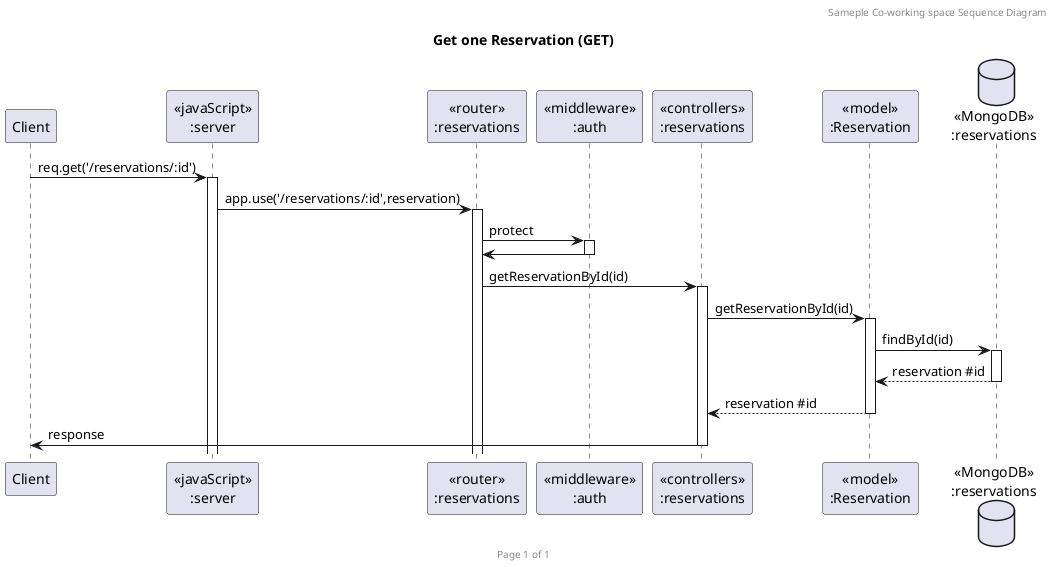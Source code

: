 @startuml Get one Reservation (GET)

header Sameple Co-working space Sequence Diagram
footer Page %page% of %lastpage%
title "Get one Reservation (GET)"

participant "Client" as client
participant "<<javaScript>>\n:server" as server
participant "<<router>>\n:reservations" as routerReservation
participant "<<middleware>>\n:auth" as middleware
participant "<<controllers>>\n:reservations" as controllersReservation
participant "<<model>>\n:Reservation" as modelReservation
database "<<MongoDB>>\n:reservations" as ReservationDatabase

client->server ++:req.get('/reservations/:id')
server->routerReservation ++:app.use('/reservations/:id',reservation)
routerReservation -> middleware ++: protect
middleware -> routerReservation --: 
routerReservation -> controllersReservation ++:getReservationById(id)
controllersReservation->modelReservation ++:getReservationById(id)
modelReservation ->ReservationDatabase ++: findById(id)
ReservationDatabase --> modelReservation --: reservation #id
controllersReservation <-- modelReservation --: reservation #id
controllersReservation->client --:response

@enduml
